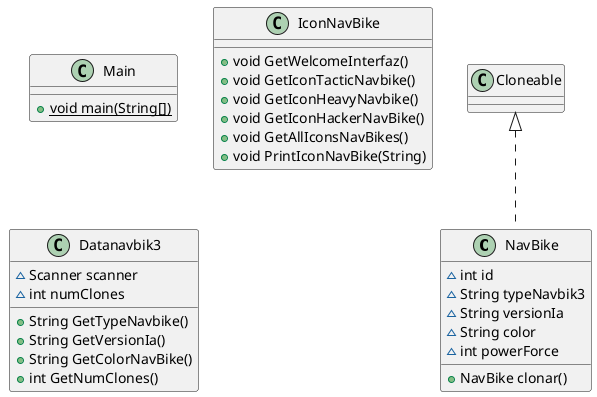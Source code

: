 @startuml
class NavBike {
~ int id
~ String typeNavbik3
~ String versionIa
~ String color
~ int powerForce
+ NavBike clonar()
}


class Main {
+ {static} void main(String[])
}

class IconNavBike {
+ void GetWelcomeInterfaz()
+ void GetIconTacticNavbike()
+ void GetIconHeavyNavbike()
+ void GetIconHackerNavBike()
+ void GetAllIconsNavBikes()
+ void PrintIconNavBike(String)
}

class Datanavbik3 {
~ Scanner scanner
~ int numClones
+ String GetTypeNavbike()
+ String GetVersionIa()
+ String GetColorNavBike()
+ int GetNumClones()
}




Cloneable <|.. NavBike
@enduml